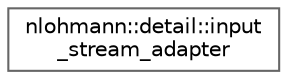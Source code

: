 digraph "类继承关系图"
{
 // LATEX_PDF_SIZE
  bgcolor="transparent";
  edge [fontname=Helvetica,fontsize=10,labelfontname=Helvetica,labelfontsize=10];
  node [fontname=Helvetica,fontsize=10,shape=box,height=0.2,width=0.4];
  rankdir="LR";
  Node0 [id="Node000000",label="nlohmann::detail::input\l_stream_adapter",height=0.2,width=0.4,color="grey40", fillcolor="white", style="filled",URL="$classnlohmann_1_1detail_1_1input__stream__adapter.html",tooltip=" "];
}
